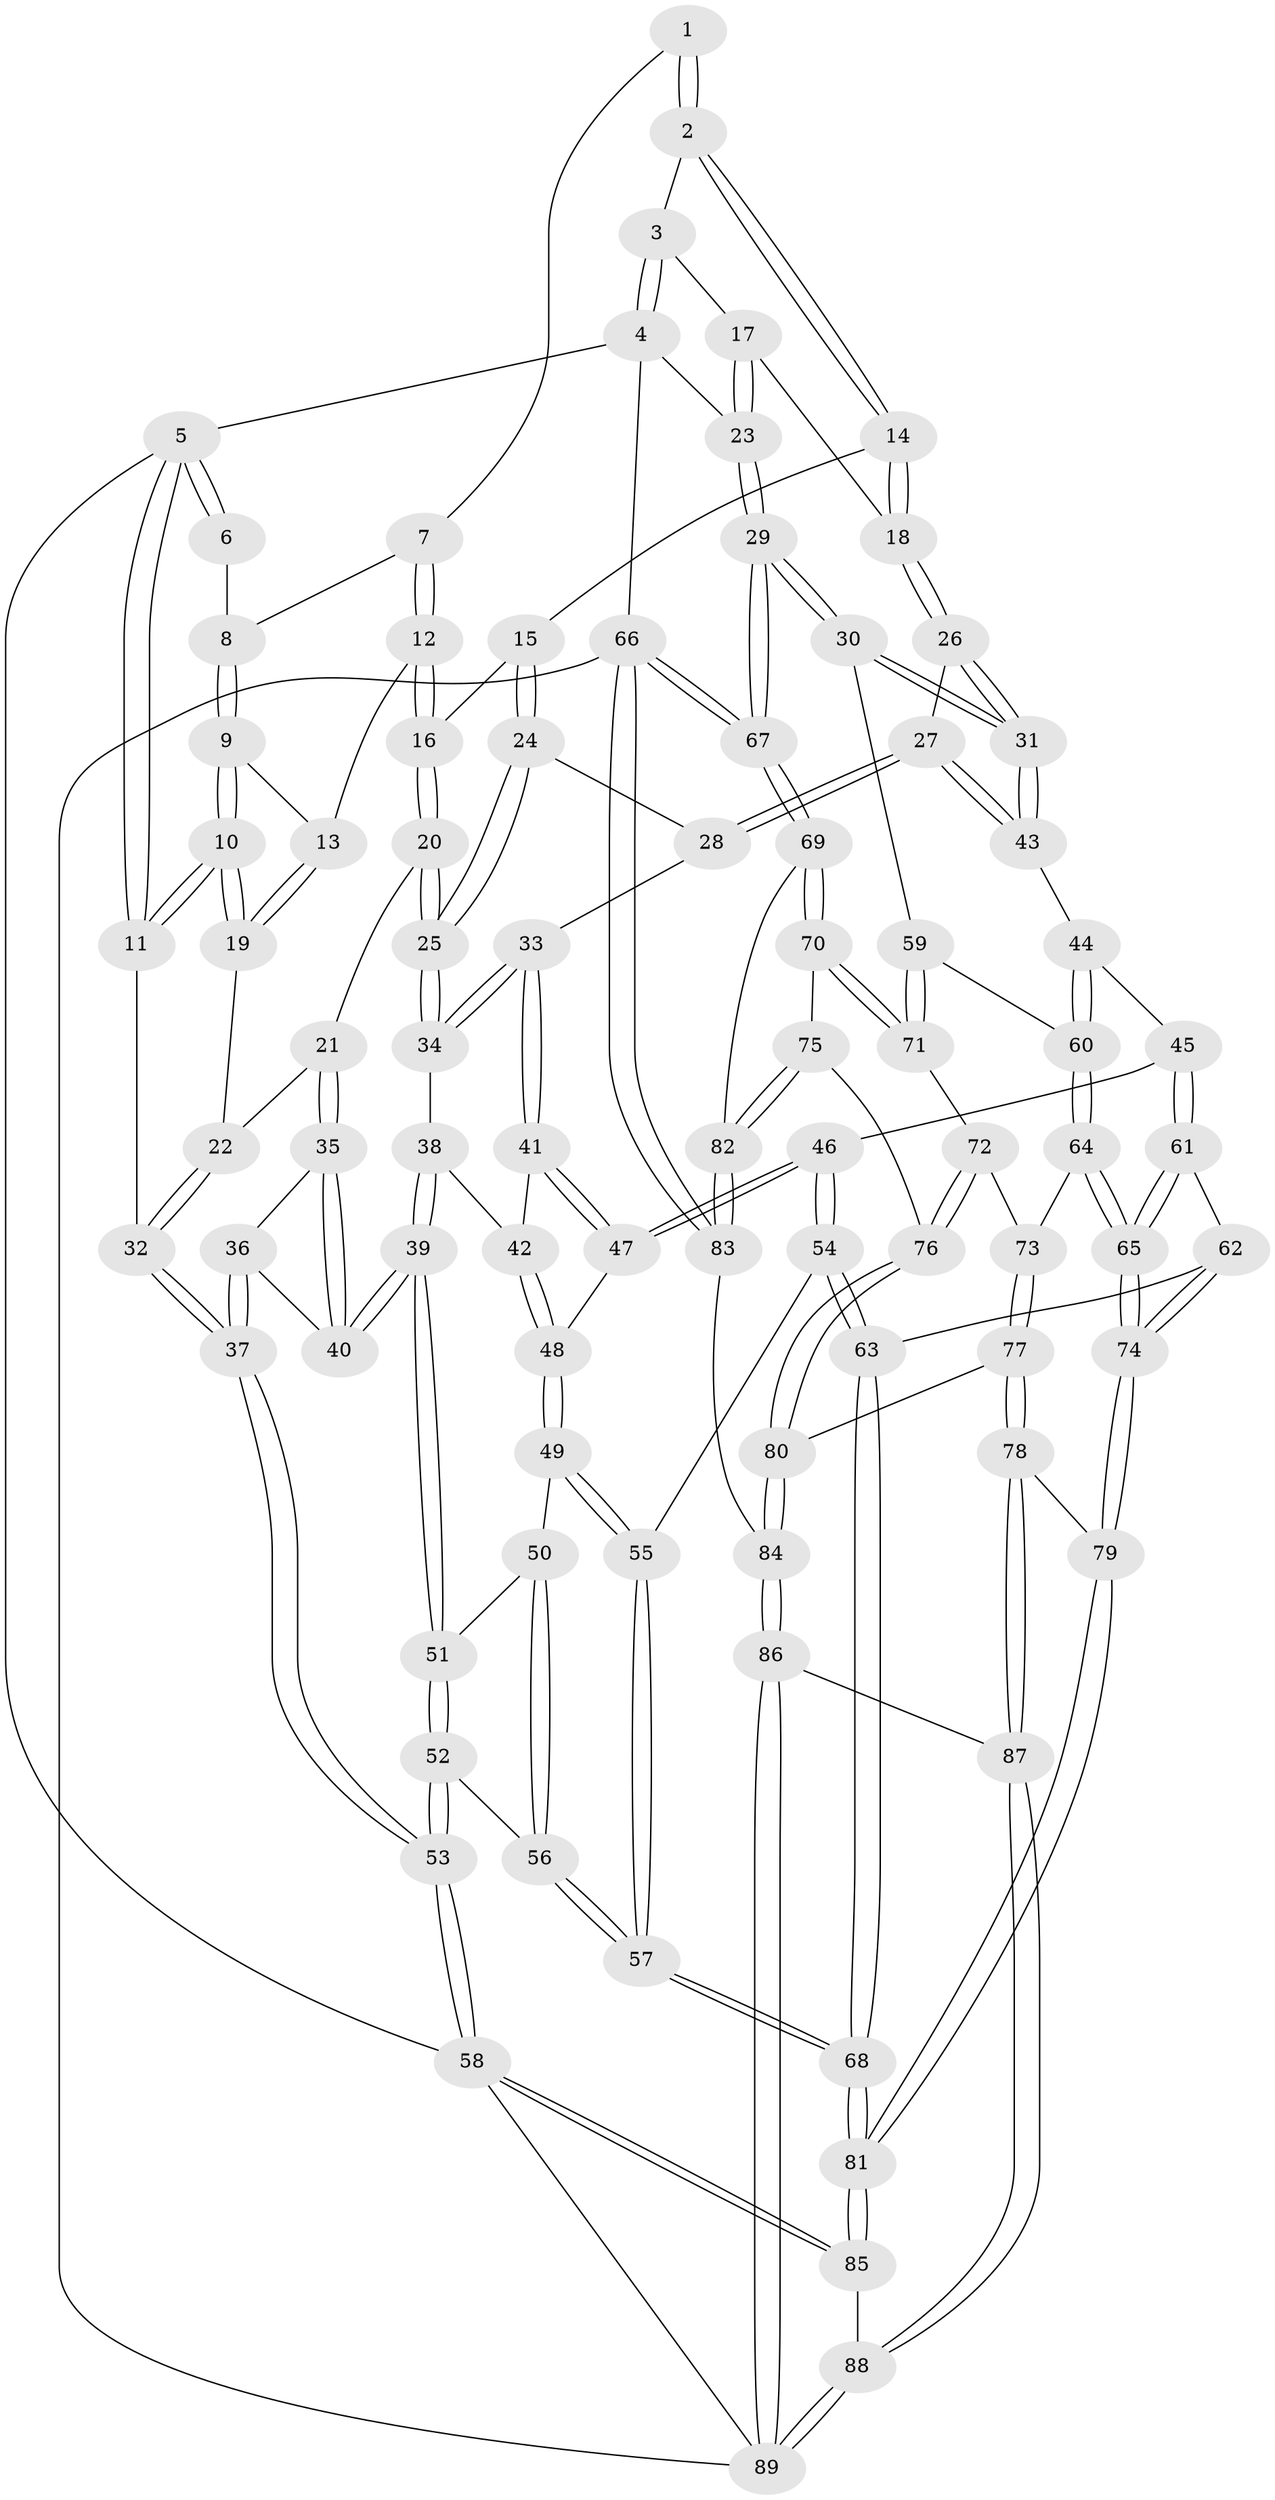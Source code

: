 // coarse degree distribution, {3: 0.3076923076923077, 4: 0.19230769230769232, 2: 0.19230769230769232, 6: 0.11538461538461539, 8: 0.07692307692307693, 7: 0.038461538461538464, 10: 0.038461538461538464, 5: 0.038461538461538464}
// Generated by graph-tools (version 1.1) at 2025/04/03/04/25 22:04:41]
// undirected, 89 vertices, 219 edges
graph export_dot {
graph [start="1"]
  node [color=gray90,style=filled];
  1 [pos="+0.2633241611652269+0"];
  2 [pos="+0.519348011161072+0"];
  3 [pos="+0.6631336447063365+0"];
  4 [pos="+1+0"];
  5 [pos="+0+0"];
  6 [pos="+0+0"];
  7 [pos="+0.2082457200233165+0.012307954318526536"];
  8 [pos="+0.083379043655227+0.07965332289751692"];
  9 [pos="+0.07687636345129749+0.13124645815580224"];
  10 [pos="+0+0.18924892366473314"];
  11 [pos="+0+0.23676696096484517"];
  12 [pos="+0.19923517939909346+0.13650679435369661"];
  13 [pos="+0.1578871742573855+0.14829176232115426"];
  14 [pos="+0.5161163309235152+0"];
  15 [pos="+0.370383522718036+0.1568496510468179"];
  16 [pos="+0.21581180207010353+0.15081274995958482"];
  17 [pos="+0.7909287802054099+0.16741974762560763"];
  18 [pos="+0.6104138903032432+0.19684518434303128"];
  19 [pos="+0.12702191591163836+0.22248076567979025"];
  20 [pos="+0.2276757524350885+0.2915332417558453"];
  21 [pos="+0.18288990812911+0.31482131257377116"];
  22 [pos="+0.13446815841759602+0.2876231493123898"];
  23 [pos="+1+0.29683579942235805"];
  24 [pos="+0.3754365556945042+0.2527704319869048"];
  25 [pos="+0.3116304228131642+0.3090409901969453"];
  26 [pos="+0.6031111917982954+0.26718248952631046"];
  27 [pos="+0.5805377770874218+0.31352539234803656"];
  28 [pos="+0.4538595751336638+0.2900710250248025"];
  29 [pos="+1+0.3162564728494573"];
  30 [pos="+1+0.3253486343682404"];
  31 [pos="+1+0.3280335725090806"];
  32 [pos="+0+0.3112141996673769"];
  33 [pos="+0.40014519249395175+0.3990962262005362"];
  34 [pos="+0.3195452599482951+0.3546952175769195"];
  35 [pos="+0.18133953490316848+0.32137052808845296"];
  36 [pos="+0.0631811792178145+0.41074488290362354"];
  37 [pos="+0+0.4823049712564428"];
  38 [pos="+0.3166705479733472+0.36257906155600567"];
  39 [pos="+0.20925948625544508+0.4519637763194481"];
  40 [pos="+0.19558314441362085+0.42752124040724276"];
  41 [pos="+0.41318148660817045+0.4192142845863231"];
  42 [pos="+0.324237762203603+0.4327520617063043"];
  43 [pos="+0.5942500061440965+0.42692919841470883"];
  44 [pos="+0.5876264102975659+0.45460505977975424"];
  45 [pos="+0.5389836453883561+0.49379053419115226"];
  46 [pos="+0.5355449334338458+0.4941336785607648"];
  47 [pos="+0.4528779259525302+0.4694616109231573"];
  48 [pos="+0.32270850224468184+0.49866513588796363"];
  49 [pos="+0.3043548143137552+0.5151117393509541"];
  50 [pos="+0.27174587374061004+0.517627784767245"];
  51 [pos="+0.21085190709626767+0.4695205904007124"];
  52 [pos="+0+0.608180486824304"];
  53 [pos="+0+0.581904165028476"];
  54 [pos="+0.40127166093819083+0.607618513336028"];
  55 [pos="+0.357512235013804+0.5927771517334246"];
  56 [pos="+0.18007634651538199+0.7204351504963677"];
  57 [pos="+0.20519277822512064+0.7487865560702127"];
  58 [pos="+0+1"];
  59 [pos="+0.8170074801006834+0.5569908006695614"];
  60 [pos="+0.7388837883218154+0.5641933115978268"];
  61 [pos="+0.5490701004027869+0.6183830367669342"];
  62 [pos="+0.47303084308478766+0.6908909245069266"];
  63 [pos="+0.41729555877809954+0.7089240121891405"];
  64 [pos="+0.6940175520375189+0.6820308617564678"];
  65 [pos="+0.6257321726654096+0.7140688376291047"];
  66 [pos="+1+0.8605339822522214"];
  67 [pos="+1+0.6667250990459508"];
  68 [pos="+0.2953085713927381+0.9051421710908671"];
  69 [pos="+1+0.6859322893511217"];
  70 [pos="+0.9713340372532581+0.7241382273919813"];
  71 [pos="+0.8362683088501612+0.6186883751751286"];
  72 [pos="+0.8161895951074166+0.7184755518319786"];
  73 [pos="+0.7492387088754486+0.7256461654664415"];
  74 [pos="+0.5985989374660567+0.7884210431163997"];
  75 [pos="+0.9621347474517299+0.7302895485765797"];
  76 [pos="+0.8620463220157749+0.7635773842810933"];
  77 [pos="+0.745087631925973+0.8365380034401889"];
  78 [pos="+0.7192823057770982+0.8489115564709547"];
  79 [pos="+0.5950880536739716+0.8192420993411879"];
  80 [pos="+0.8291773218112883+0.845702971799624"];
  81 [pos="+0.3276314741891834+1"];
  82 [pos="+0.9200604225143976+0.883121053106985"];
  83 [pos="+0.9011133888412801+0.9285630854452026"];
  84 [pos="+0.8898151181733361+0.9342725910935598"];
  85 [pos="+0.3273775185422978+1"];
  86 [pos="+0.8365866844521308+1"];
  87 [pos="+0.7206588693781711+0.8791284378487082"];
  88 [pos="+0.56628758395162+1"];
  89 [pos="+0.804380329118311+1"];
  1 -- 2;
  1 -- 2;
  1 -- 7;
  2 -- 3;
  2 -- 14;
  2 -- 14;
  3 -- 4;
  3 -- 4;
  3 -- 17;
  4 -- 5;
  4 -- 23;
  4 -- 66;
  5 -- 6;
  5 -- 6;
  5 -- 11;
  5 -- 11;
  5 -- 58;
  6 -- 8;
  7 -- 8;
  7 -- 12;
  7 -- 12;
  8 -- 9;
  8 -- 9;
  9 -- 10;
  9 -- 10;
  9 -- 13;
  10 -- 11;
  10 -- 11;
  10 -- 19;
  10 -- 19;
  11 -- 32;
  12 -- 13;
  12 -- 16;
  12 -- 16;
  13 -- 19;
  13 -- 19;
  14 -- 15;
  14 -- 18;
  14 -- 18;
  15 -- 16;
  15 -- 24;
  15 -- 24;
  16 -- 20;
  16 -- 20;
  17 -- 18;
  17 -- 23;
  17 -- 23;
  18 -- 26;
  18 -- 26;
  19 -- 22;
  20 -- 21;
  20 -- 25;
  20 -- 25;
  21 -- 22;
  21 -- 35;
  21 -- 35;
  22 -- 32;
  22 -- 32;
  23 -- 29;
  23 -- 29;
  24 -- 25;
  24 -- 25;
  24 -- 28;
  25 -- 34;
  25 -- 34;
  26 -- 27;
  26 -- 31;
  26 -- 31;
  27 -- 28;
  27 -- 28;
  27 -- 43;
  27 -- 43;
  28 -- 33;
  29 -- 30;
  29 -- 30;
  29 -- 67;
  29 -- 67;
  30 -- 31;
  30 -- 31;
  30 -- 59;
  31 -- 43;
  31 -- 43;
  32 -- 37;
  32 -- 37;
  33 -- 34;
  33 -- 34;
  33 -- 41;
  33 -- 41;
  34 -- 38;
  35 -- 36;
  35 -- 40;
  35 -- 40;
  36 -- 37;
  36 -- 37;
  36 -- 40;
  37 -- 53;
  37 -- 53;
  38 -- 39;
  38 -- 39;
  38 -- 42;
  39 -- 40;
  39 -- 40;
  39 -- 51;
  39 -- 51;
  41 -- 42;
  41 -- 47;
  41 -- 47;
  42 -- 48;
  42 -- 48;
  43 -- 44;
  44 -- 45;
  44 -- 60;
  44 -- 60;
  45 -- 46;
  45 -- 61;
  45 -- 61;
  46 -- 47;
  46 -- 47;
  46 -- 54;
  46 -- 54;
  47 -- 48;
  48 -- 49;
  48 -- 49;
  49 -- 50;
  49 -- 55;
  49 -- 55;
  50 -- 51;
  50 -- 56;
  50 -- 56;
  51 -- 52;
  51 -- 52;
  52 -- 53;
  52 -- 53;
  52 -- 56;
  53 -- 58;
  53 -- 58;
  54 -- 55;
  54 -- 63;
  54 -- 63;
  55 -- 57;
  55 -- 57;
  56 -- 57;
  56 -- 57;
  57 -- 68;
  57 -- 68;
  58 -- 85;
  58 -- 85;
  58 -- 89;
  59 -- 60;
  59 -- 71;
  59 -- 71;
  60 -- 64;
  60 -- 64;
  61 -- 62;
  61 -- 65;
  61 -- 65;
  62 -- 63;
  62 -- 74;
  62 -- 74;
  63 -- 68;
  63 -- 68;
  64 -- 65;
  64 -- 65;
  64 -- 73;
  65 -- 74;
  65 -- 74;
  66 -- 67;
  66 -- 67;
  66 -- 83;
  66 -- 83;
  66 -- 89;
  67 -- 69;
  67 -- 69;
  68 -- 81;
  68 -- 81;
  69 -- 70;
  69 -- 70;
  69 -- 82;
  70 -- 71;
  70 -- 71;
  70 -- 75;
  71 -- 72;
  72 -- 73;
  72 -- 76;
  72 -- 76;
  73 -- 77;
  73 -- 77;
  74 -- 79;
  74 -- 79;
  75 -- 76;
  75 -- 82;
  75 -- 82;
  76 -- 80;
  76 -- 80;
  77 -- 78;
  77 -- 78;
  77 -- 80;
  78 -- 79;
  78 -- 87;
  78 -- 87;
  79 -- 81;
  79 -- 81;
  80 -- 84;
  80 -- 84;
  81 -- 85;
  81 -- 85;
  82 -- 83;
  82 -- 83;
  83 -- 84;
  84 -- 86;
  84 -- 86;
  85 -- 88;
  86 -- 87;
  86 -- 89;
  86 -- 89;
  87 -- 88;
  87 -- 88;
  88 -- 89;
  88 -- 89;
}
